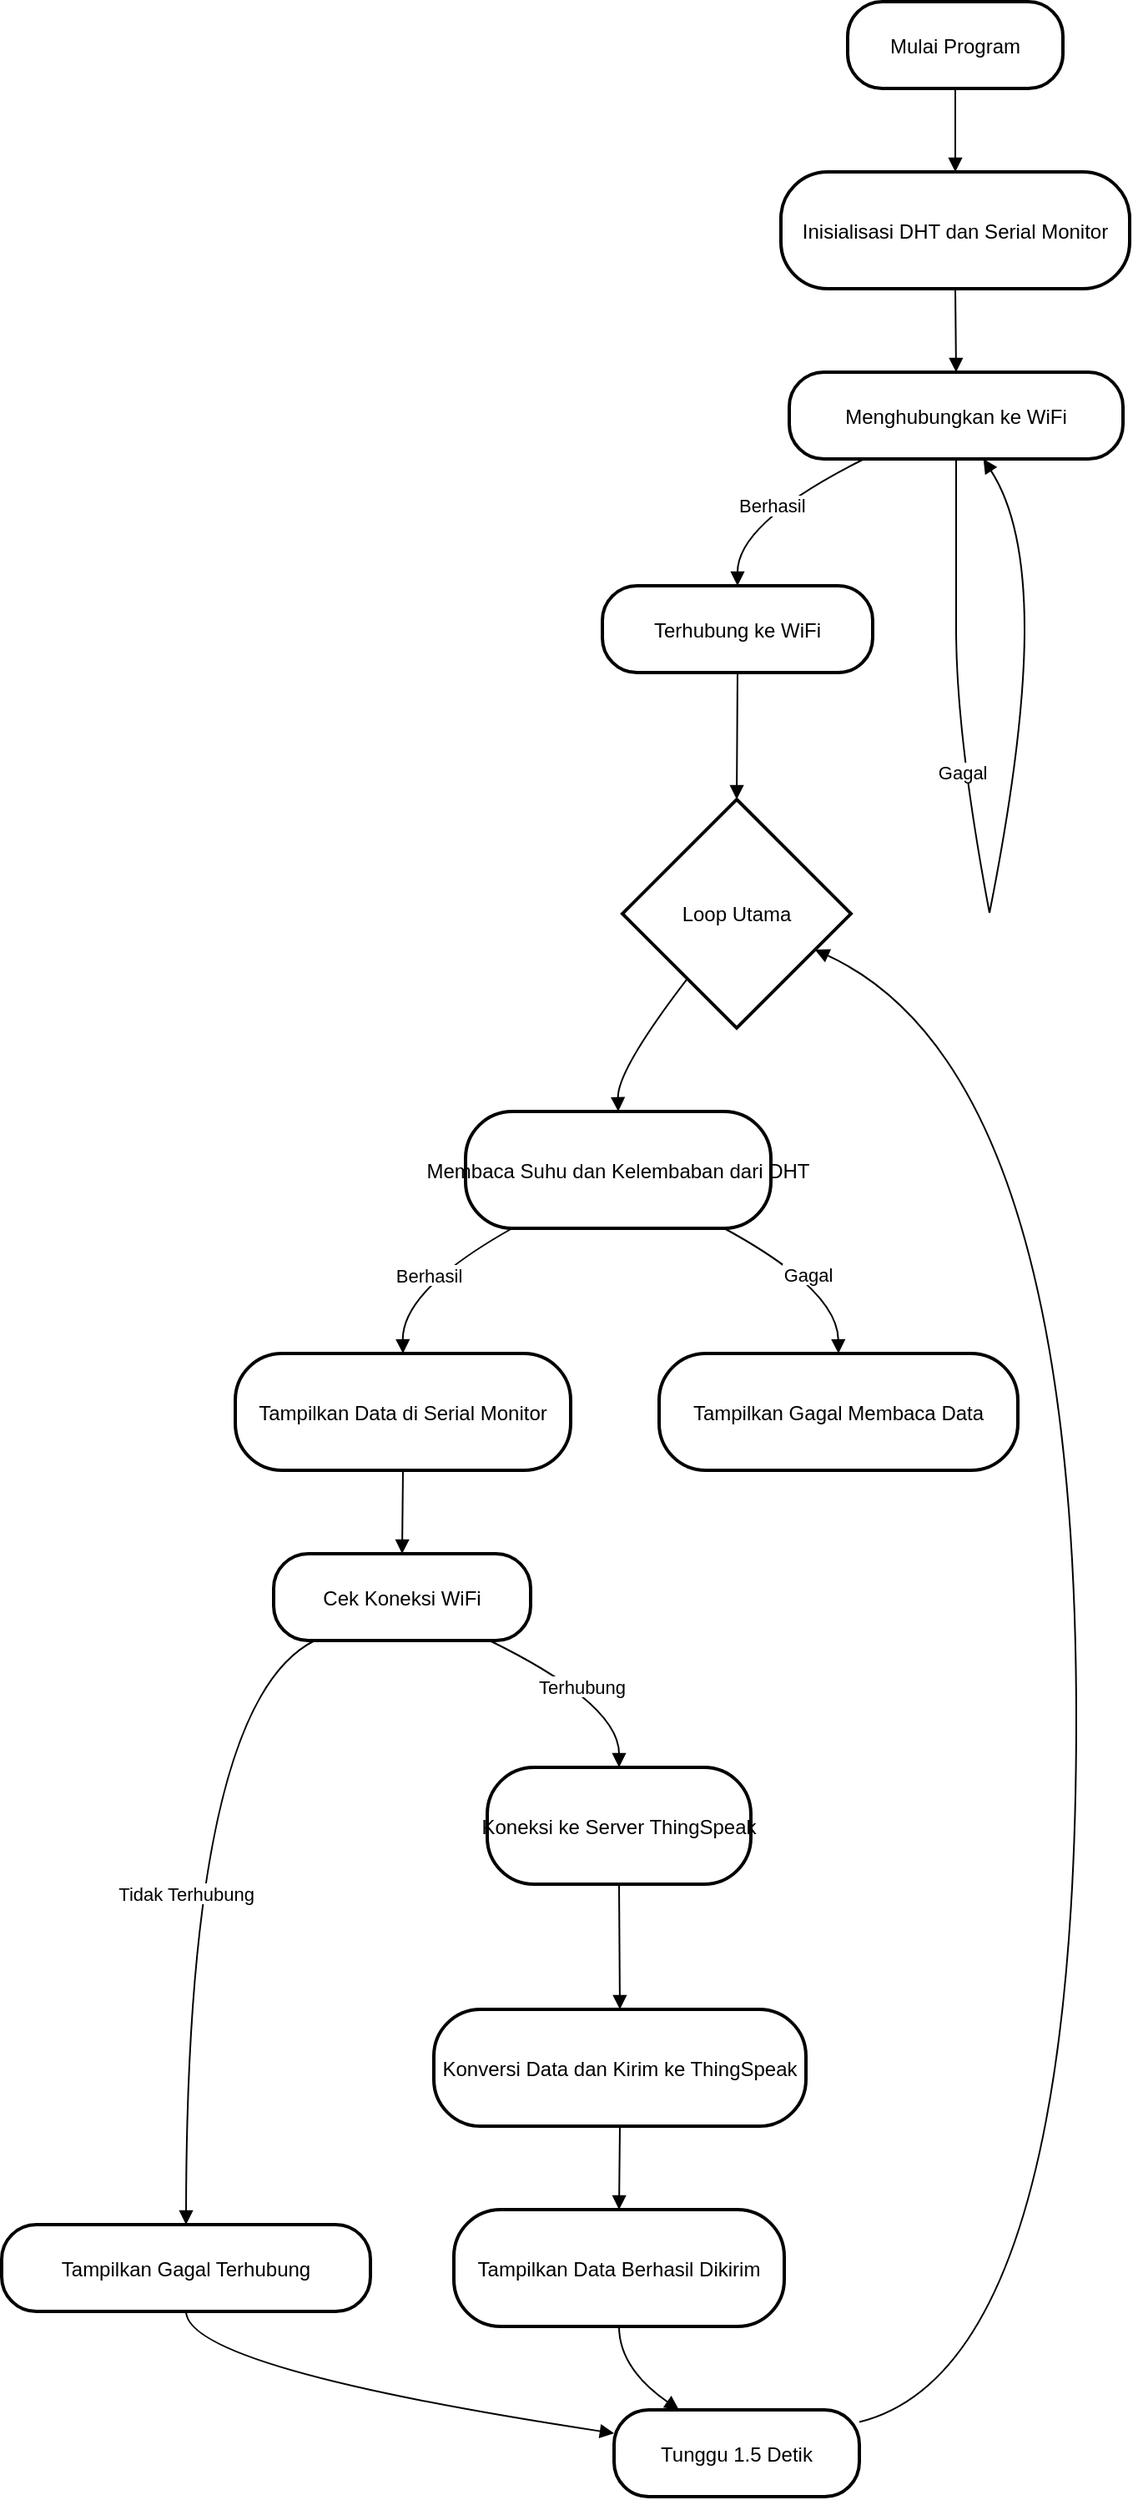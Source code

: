 <mxfile version="24.8.3">
  <diagram id="C5RBs43oDa-KdzZeNtuy" name="Page-1">
    <mxGraphModel dx="880" dy="478" grid="1" gridSize="10" guides="1" tooltips="1" connect="1" arrows="1" fold="1" page="1" pageScale="1" pageWidth="827" pageHeight="1169" math="0" shadow="0">
      <root>
        <mxCell id="WIyWlLk6GJQsqaUBKTNV-0" />
        <mxCell id="WIyWlLk6GJQsqaUBKTNV-1" parent="WIyWlLk6GJQsqaUBKTNV-0" />
        <mxCell id="AUlWfMTpm140idI0EFFj-100" value="Mulai Program" style="rounded=1;arcSize=40;strokeWidth=2" vertex="1" parent="WIyWlLk6GJQsqaUBKTNV-1">
          <mxGeometry x="527" y="20" width="129" height="52" as="geometry" />
        </mxCell>
        <mxCell id="AUlWfMTpm140idI0EFFj-101" value="Inisialisasi DHT dan Serial Monitor" style="rounded=1;arcSize=40;strokeWidth=2" vertex="1" parent="WIyWlLk6GJQsqaUBKTNV-1">
          <mxGeometry x="487" y="122" width="209" height="70" as="geometry" />
        </mxCell>
        <mxCell id="AUlWfMTpm140idI0EFFj-102" value="Menghubungkan ke WiFi" style="rounded=1;arcSize=40;strokeWidth=2" vertex="1" parent="WIyWlLk6GJQsqaUBKTNV-1">
          <mxGeometry x="492" y="242" width="200" height="52" as="geometry" />
        </mxCell>
        <mxCell id="AUlWfMTpm140idI0EFFj-103" value="Terhubung ke WiFi" style="rounded=1;arcSize=40;strokeWidth=2" vertex="1" parent="WIyWlLk6GJQsqaUBKTNV-1">
          <mxGeometry x="380" y="370" width="162" height="52" as="geometry" />
        </mxCell>
        <mxCell id="AUlWfMTpm140idI0EFFj-104" value="Loop Utama" style="rhombus;strokeWidth=2;whiteSpace=wrap;" vertex="1" parent="WIyWlLk6GJQsqaUBKTNV-1">
          <mxGeometry x="392" y="498" width="137" height="137" as="geometry" />
        </mxCell>
        <mxCell id="AUlWfMTpm140idI0EFFj-105" value="Membaca Suhu dan Kelembaban dari DHT" style="rounded=1;arcSize=40;strokeWidth=2" vertex="1" parent="WIyWlLk6GJQsqaUBKTNV-1">
          <mxGeometry x="298" y="685" width="183" height="70" as="geometry" />
        </mxCell>
        <mxCell id="AUlWfMTpm140idI0EFFj-106" value="Tampilkan Data di Serial Monitor" style="rounded=1;arcSize=40;strokeWidth=2" vertex="1" parent="WIyWlLk6GJQsqaUBKTNV-1">
          <mxGeometry x="160" y="830" width="201" height="70" as="geometry" />
        </mxCell>
        <mxCell id="AUlWfMTpm140idI0EFFj-107" value="Tampilkan Gagal Membaca Data" style="rounded=1;arcSize=40;strokeWidth=2" vertex="1" parent="WIyWlLk6GJQsqaUBKTNV-1">
          <mxGeometry x="414" y="830" width="215" height="70" as="geometry" />
        </mxCell>
        <mxCell id="AUlWfMTpm140idI0EFFj-108" value="Cek Koneksi WiFi" style="rounded=1;arcSize=40;strokeWidth=2" vertex="1" parent="WIyWlLk6GJQsqaUBKTNV-1">
          <mxGeometry x="183" y="950" width="154" height="52" as="geometry" />
        </mxCell>
        <mxCell id="AUlWfMTpm140idI0EFFj-109" value="Koneksi ke Server ThingSpeak" style="rounded=1;arcSize=40;strokeWidth=2" vertex="1" parent="WIyWlLk6GJQsqaUBKTNV-1">
          <mxGeometry x="311" y="1078" width="158" height="70" as="geometry" />
        </mxCell>
        <mxCell id="AUlWfMTpm140idI0EFFj-110" value="Tampilkan Gagal Terhubung" style="rounded=1;arcSize=40;strokeWidth=2" vertex="1" parent="WIyWlLk6GJQsqaUBKTNV-1">
          <mxGeometry x="20" y="1352" width="221" height="52" as="geometry" />
        </mxCell>
        <mxCell id="AUlWfMTpm140idI0EFFj-111" value="Konversi Data dan Kirim ke ThingSpeak" style="rounded=1;arcSize=40;strokeWidth=2" vertex="1" parent="WIyWlLk6GJQsqaUBKTNV-1">
          <mxGeometry x="279" y="1223" width="223" height="70" as="geometry" />
        </mxCell>
        <mxCell id="AUlWfMTpm140idI0EFFj-112" value="Tampilkan Data Berhasil Dikirim" style="rounded=1;arcSize=40;strokeWidth=2" vertex="1" parent="WIyWlLk6GJQsqaUBKTNV-1">
          <mxGeometry x="291" y="1343" width="198" height="70" as="geometry" />
        </mxCell>
        <mxCell id="AUlWfMTpm140idI0EFFj-113" value="Tunggu 1.5 Detik" style="rounded=1;arcSize=40;strokeWidth=2" vertex="1" parent="WIyWlLk6GJQsqaUBKTNV-1">
          <mxGeometry x="387" y="1463" width="147" height="52" as="geometry" />
        </mxCell>
        <mxCell id="AUlWfMTpm140idI0EFFj-114" value="" style="whiteSpace=wrap;strokeWidth=2;" vertex="1" parent="WIyWlLk6GJQsqaUBKTNV-1">
          <mxGeometry x="592" y="396" as="geometry" />
        </mxCell>
        <mxCell id="AUlWfMTpm140idI0EFFj-115" value="" style="whiteSpace=wrap;strokeWidth=2;" vertex="1" parent="WIyWlLk6GJQsqaUBKTNV-1">
          <mxGeometry x="612" y="566" as="geometry" />
        </mxCell>
        <mxCell id="AUlWfMTpm140idI0EFFj-116" value="" style="curved=1;startArrow=none;endArrow=block;exitX=0.5;exitY=1;entryX=0.5;entryY=0;rounded=0;" edge="1" parent="WIyWlLk6GJQsqaUBKTNV-1" source="AUlWfMTpm140idI0EFFj-100" target="AUlWfMTpm140idI0EFFj-101">
          <mxGeometry relative="1" as="geometry">
            <Array as="points" />
          </mxGeometry>
        </mxCell>
        <mxCell id="AUlWfMTpm140idI0EFFj-117" value="" style="curved=1;startArrow=none;endArrow=block;exitX=0.5;exitY=0.99;entryX=0.5;entryY=-0.01;rounded=0;" edge="1" parent="WIyWlLk6GJQsqaUBKTNV-1" source="AUlWfMTpm140idI0EFFj-101" target="AUlWfMTpm140idI0EFFj-102">
          <mxGeometry relative="1" as="geometry">
            <Array as="points" />
          </mxGeometry>
        </mxCell>
        <mxCell id="AUlWfMTpm140idI0EFFj-118" value="Berhasil" style="curved=1;startArrow=none;endArrow=block;exitX=0.23;exitY=0.99;entryX=0.5;entryY=-0.01;rounded=0;" edge="1" parent="WIyWlLk6GJQsqaUBKTNV-1" source="AUlWfMTpm140idI0EFFj-102" target="AUlWfMTpm140idI0EFFj-103">
          <mxGeometry relative="1" as="geometry">
            <Array as="points">
              <mxPoint x="461" y="332" />
            </Array>
          </mxGeometry>
        </mxCell>
        <mxCell id="AUlWfMTpm140idI0EFFj-119" value="" style="curved=1;startArrow=none;endArrow=none;exitX=0.5;exitY=0.99;entryX=-Infinity;entryY=-Infinity;rounded=0;" edge="1" parent="WIyWlLk6GJQsqaUBKTNV-1" source="AUlWfMTpm140idI0EFFj-102" target="AUlWfMTpm140idI0EFFj-114">
          <mxGeometry relative="1" as="geometry">
            <Array as="points" />
          </mxGeometry>
        </mxCell>
        <mxCell id="AUlWfMTpm140idI0EFFj-120" value="Gagal" style="curved=1;startArrow=none;endArrow=none;exitX=-Infinity;exitY=-Infinity;entryX=Infinity;entryY=Infinity;rounded=0;" edge="1" parent="WIyWlLk6GJQsqaUBKTNV-1" source="AUlWfMTpm140idI0EFFj-114" target="AUlWfMTpm140idI0EFFj-115">
          <mxGeometry relative="1" as="geometry">
            <Array as="points">
              <mxPoint x="592" y="460" />
            </Array>
          </mxGeometry>
        </mxCell>
        <mxCell id="AUlWfMTpm140idI0EFFj-121" value="" style="curved=1;startArrow=none;endArrow=block;exitX=Infinity;exitY=Infinity;entryX=0.58;entryY=0.99;rounded=0;" edge="1" parent="WIyWlLk6GJQsqaUBKTNV-1" source="AUlWfMTpm140idI0EFFj-115" target="AUlWfMTpm140idI0EFFj-102">
          <mxGeometry relative="1" as="geometry">
            <Array as="points">
              <mxPoint x="633" y="460" />
              <mxPoint x="633" y="332" />
            </Array>
          </mxGeometry>
        </mxCell>
        <mxCell id="AUlWfMTpm140idI0EFFj-122" value="" style="curved=1;startArrow=none;endArrow=block;exitX=0.5;exitY=0.99;entryX=0.5;entryY=0;rounded=0;" edge="1" parent="WIyWlLk6GJQsqaUBKTNV-1" source="AUlWfMTpm140idI0EFFj-103" target="AUlWfMTpm140idI0EFFj-104">
          <mxGeometry relative="1" as="geometry">
            <Array as="points" />
          </mxGeometry>
        </mxCell>
        <mxCell id="AUlWfMTpm140idI0EFFj-123" value="" style="curved=1;startArrow=none;endArrow=block;exitX=0.12;exitY=1;entryX=0.5;entryY=-0.01;rounded=0;" edge="1" parent="WIyWlLk6GJQsqaUBKTNV-1" source="AUlWfMTpm140idI0EFFj-104" target="AUlWfMTpm140idI0EFFj-105">
          <mxGeometry relative="1" as="geometry">
            <Array as="points">
              <mxPoint x="389" y="660" />
            </Array>
          </mxGeometry>
        </mxCell>
        <mxCell id="AUlWfMTpm140idI0EFFj-124" value="Berhasil" style="curved=1;startArrow=none;endArrow=block;exitX=0.16;exitY=0.99;entryX=0.5;entryY=0;rounded=0;" edge="1" parent="WIyWlLk6GJQsqaUBKTNV-1" source="AUlWfMTpm140idI0EFFj-105" target="AUlWfMTpm140idI0EFFj-106">
          <mxGeometry relative="1" as="geometry">
            <Array as="points">
              <mxPoint x="260" y="792" />
            </Array>
          </mxGeometry>
        </mxCell>
        <mxCell id="AUlWfMTpm140idI0EFFj-125" value="Gagal" style="curved=1;startArrow=none;endArrow=block;exitX=0.84;exitY=0.99;entryX=0.5;entryY=0;rounded=0;" edge="1" parent="WIyWlLk6GJQsqaUBKTNV-1" source="AUlWfMTpm140idI0EFFj-105" target="AUlWfMTpm140idI0EFFj-107">
          <mxGeometry relative="1" as="geometry">
            <Array as="points">
              <mxPoint x="521" y="792" />
            </Array>
          </mxGeometry>
        </mxCell>
        <mxCell id="AUlWfMTpm140idI0EFFj-126" value="" style="curved=1;startArrow=none;endArrow=block;exitX=0.5;exitY=1;entryX=0.5;entryY=0;rounded=0;" edge="1" parent="WIyWlLk6GJQsqaUBKTNV-1" source="AUlWfMTpm140idI0EFFj-106" target="AUlWfMTpm140idI0EFFj-108">
          <mxGeometry relative="1" as="geometry">
            <Array as="points" />
          </mxGeometry>
        </mxCell>
        <mxCell id="AUlWfMTpm140idI0EFFj-127" value="Terhubung" style="curved=1;startArrow=none;endArrow=block;exitX=0.84;exitY=1;entryX=0.5;entryY=0;rounded=0;" edge="1" parent="WIyWlLk6GJQsqaUBKTNV-1" source="AUlWfMTpm140idI0EFFj-108" target="AUlWfMTpm140idI0EFFj-109">
          <mxGeometry relative="1" as="geometry">
            <Array as="points">
              <mxPoint x="390" y="1040" />
            </Array>
          </mxGeometry>
        </mxCell>
        <mxCell id="AUlWfMTpm140idI0EFFj-128" value="Tidak Terhubung" style="curved=1;startArrow=none;endArrow=block;exitX=0.16;exitY=1;entryX=0.5;entryY=0;rounded=0;" edge="1" parent="WIyWlLk6GJQsqaUBKTNV-1" source="AUlWfMTpm140idI0EFFj-108" target="AUlWfMTpm140idI0EFFj-110">
          <mxGeometry relative="1" as="geometry">
            <Array as="points">
              <mxPoint x="131" y="1040" />
            </Array>
          </mxGeometry>
        </mxCell>
        <mxCell id="AUlWfMTpm140idI0EFFj-129" value="" style="curved=1;startArrow=none;endArrow=block;exitX=0.5;exitY=0.99;entryX=0.5;entryY=0.01;rounded=0;" edge="1" parent="WIyWlLk6GJQsqaUBKTNV-1" source="AUlWfMTpm140idI0EFFj-109" target="AUlWfMTpm140idI0EFFj-111">
          <mxGeometry relative="1" as="geometry">
            <Array as="points" />
          </mxGeometry>
        </mxCell>
        <mxCell id="AUlWfMTpm140idI0EFFj-130" value="" style="curved=1;startArrow=none;endArrow=block;exitX=0.5;exitY=1;entryX=0.5;entryY=0;rounded=0;" edge="1" parent="WIyWlLk6GJQsqaUBKTNV-1" source="AUlWfMTpm140idI0EFFj-111" target="AUlWfMTpm140idI0EFFj-112">
          <mxGeometry relative="1" as="geometry">
            <Array as="points" />
          </mxGeometry>
        </mxCell>
        <mxCell id="AUlWfMTpm140idI0EFFj-131" value="" style="curved=1;startArrow=none;endArrow=block;exitX=0.5;exitY=1;entryX=0;entryY=0.27;rounded=0;" edge="1" parent="WIyWlLk6GJQsqaUBKTNV-1" source="AUlWfMTpm140idI0EFFj-110" target="AUlWfMTpm140idI0EFFj-113">
          <mxGeometry relative="1" as="geometry">
            <Array as="points">
              <mxPoint x="131" y="1438" />
            </Array>
          </mxGeometry>
        </mxCell>
        <mxCell id="AUlWfMTpm140idI0EFFj-132" value="" style="curved=1;startArrow=none;endArrow=block;exitX=0.5;exitY=0.99;entryX=0.26;entryY=-0.01;rounded=0;" edge="1" parent="WIyWlLk6GJQsqaUBKTNV-1" source="AUlWfMTpm140idI0EFFj-112" target="AUlWfMTpm140idI0EFFj-113">
          <mxGeometry relative="1" as="geometry">
            <Array as="points">
              <mxPoint x="390" y="1438" />
            </Array>
          </mxGeometry>
        </mxCell>
        <mxCell id="AUlWfMTpm140idI0EFFj-133" value="" style="curved=1;startArrow=none;endArrow=block;exitX=1;exitY=0.14;entryX=1;entryY=0.73;rounded=0;" edge="1" parent="WIyWlLk6GJQsqaUBKTNV-1" source="AUlWfMTpm140idI0EFFj-113" target="AUlWfMTpm140idI0EFFj-104">
          <mxGeometry relative="1" as="geometry">
            <Array as="points">
              <mxPoint x="664" y="1438" />
              <mxPoint x="664" y="660" />
            </Array>
          </mxGeometry>
        </mxCell>
      </root>
    </mxGraphModel>
  </diagram>
</mxfile>
